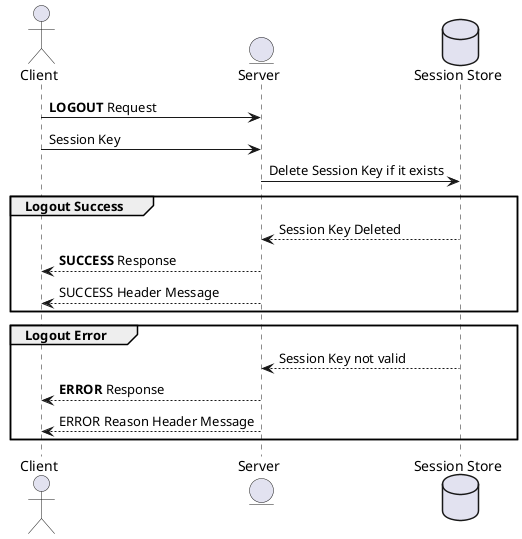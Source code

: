 @startuml
actor Client
entity Server
Database "Session Store"

Client -> Server: **LOGOUT** Request
Client -> Server: Session Key

Server -> "Session Store": Delete Session Key if it exists

group Logout Success
    "Session Store" --> Server: Session Key Deleted
    Server --> Client: **SUCCESS** Response
    Server --> Client: SUCCESS Header Message
end

group Logout Error
    "Session Store" --> Server: Session Key not valid
    Server --> Client: **ERROR** Response
    Server --> Client: ERROR Reason Header Message
end
@enduml